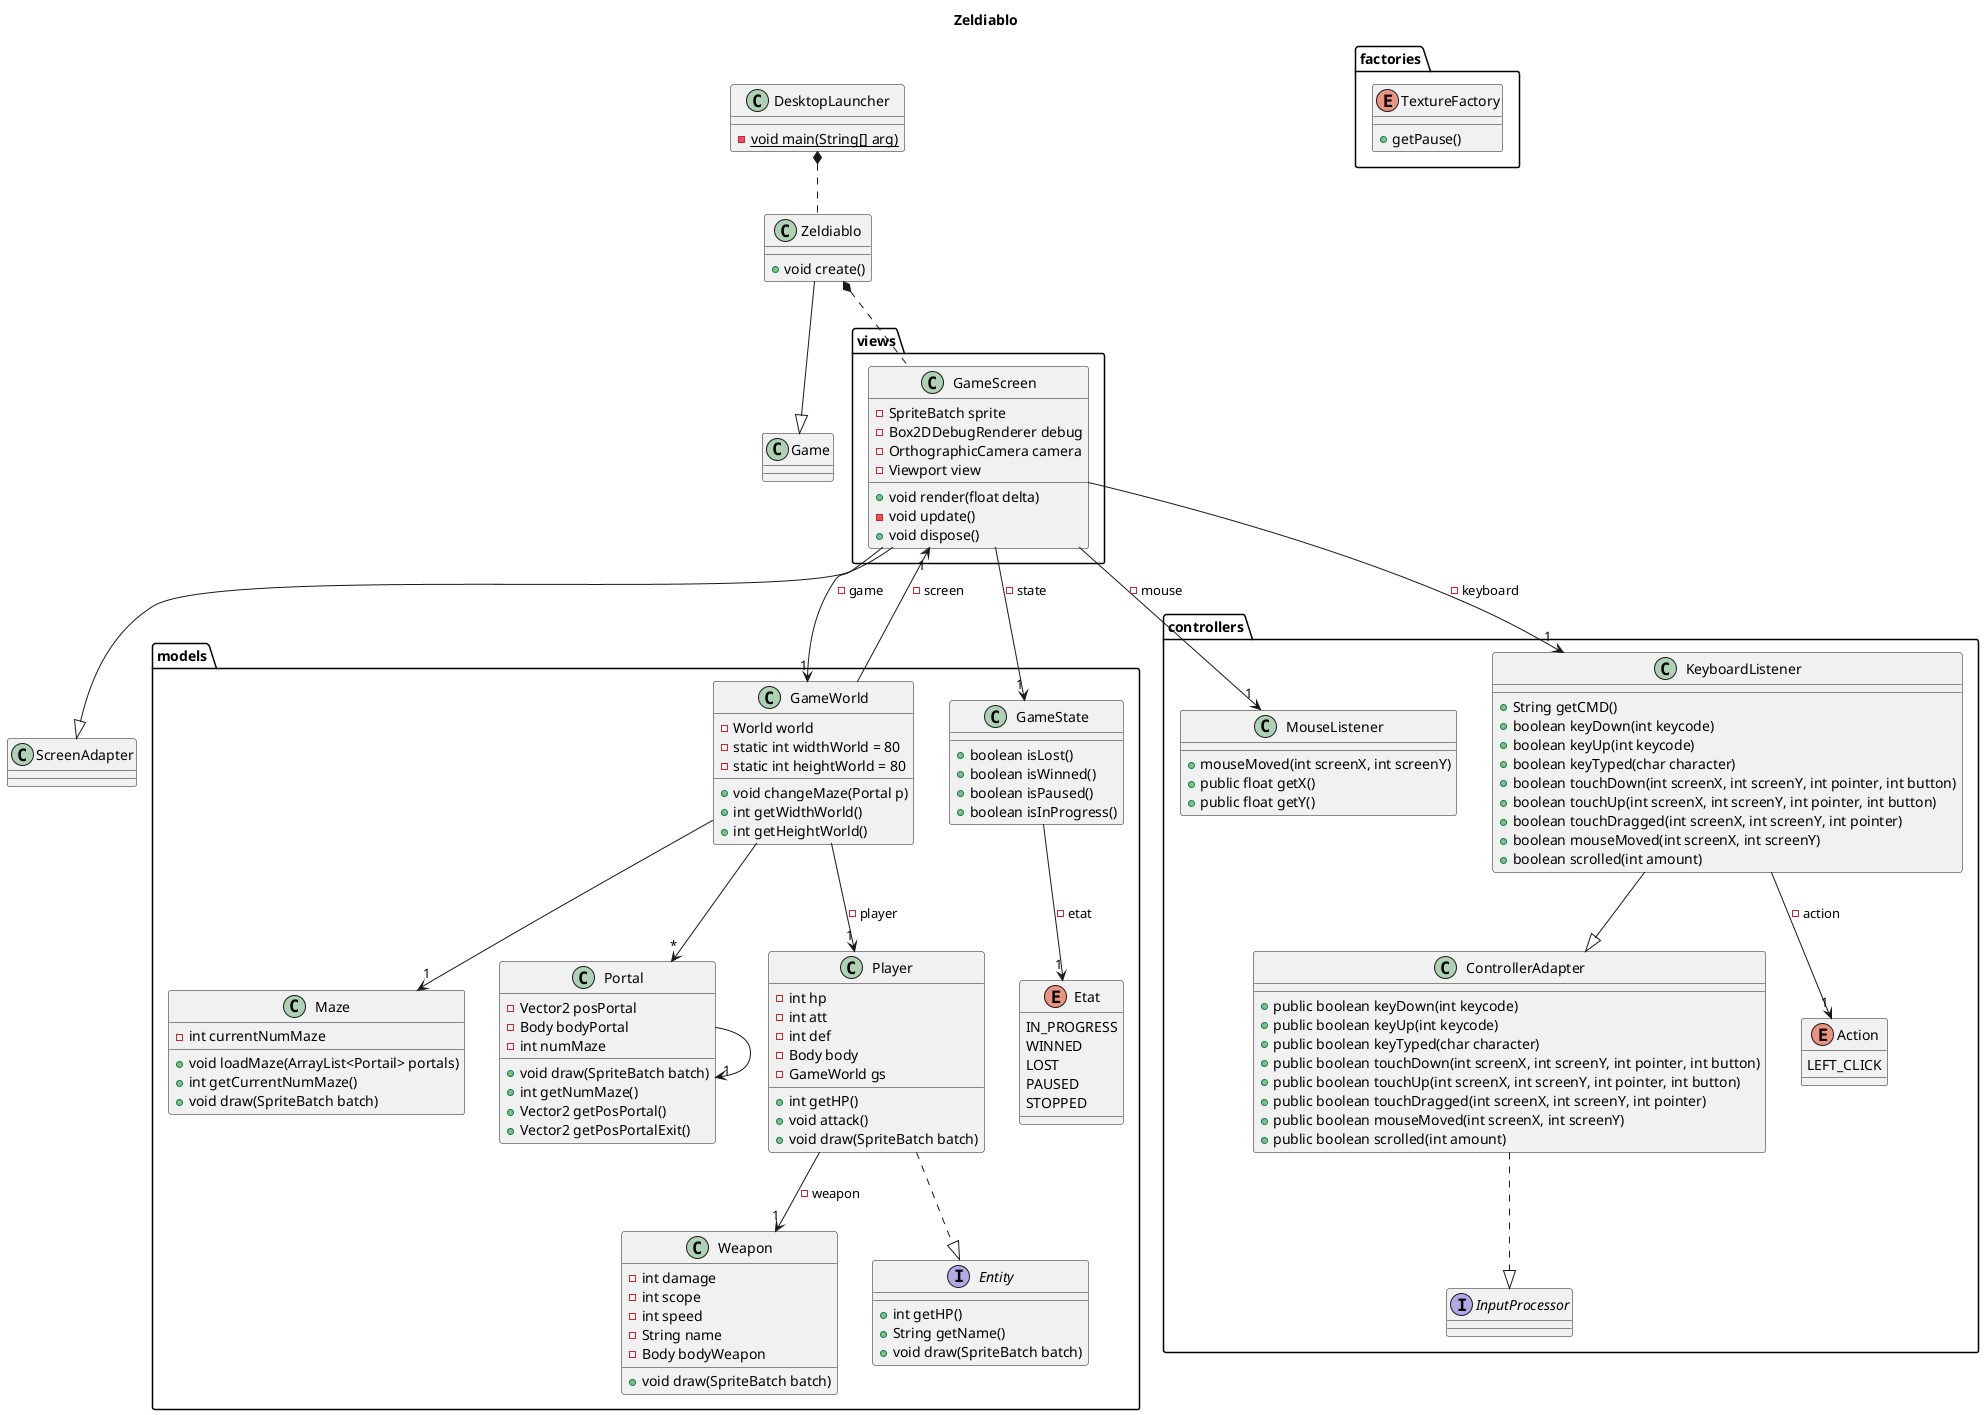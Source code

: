 @startuml

title Zeldiablo

class ScreenAdapter
class Game

class DesktopLauncher {
    - {static} void main(String[] arg)
}

class Zeldiablo {
    + void create()
}

package views {
    class GameScreen {
        - SpriteBatch sprite
        - Box2DDebugRenderer debug
        - OrthographicCamera camera
        - Viewport view
        + void render(float delta)
        - void update()
        + void dispose()
    }
}

package models {
    class GameWorld {
        - World world
        - static int widthWorld = 80
        - static int heightWorld = 80

        + void changeMaze(Portal p)
        + int getWidthWorld()
        + int getHeightWorld()
    }

    class GameState {
        + boolean isLost()
        + boolean isWinned()
        + boolean isPaused()
        + boolean isInProgress()
    }

    enum Etat {
        IN_PROGRESS
        WINNED
        LOST
        PAUSED
        STOPPED
    }

    interface Entity {
        + int getHP()
        + String getName()
        + void draw(SpriteBatch batch)
    }

    class Player {
        - int hp
        - int att
        - int def
        - Body body
        - GameWorld gs

        + int getHP()
        + void attack()
        + void draw(SpriteBatch batch)
    }

    class Weapon {
        - int damage
        - int scope
        - int speed
        - String name
        - Body bodyWeapon

        + void draw(SpriteBatch batch)
    }

    class Maze {
        - int currentNumMaze

        + void loadMaze(ArrayList<Portail> portals)
        + int getCurrentNumMaze()
        + void draw(SpriteBatch batch)
    }

    class Portal {
        - Vector2 posPortal
        - Body bodyPortal
        - int numMaze

        + void draw(SpriteBatch batch)
        + int getNumMaze()
        + Vector2 getPosPortal()
        + Vector2 getPosPortalExit()
    }
}

package factories {

    enum TextureFactory {
        + getPause()
    }

}

package controllers {
    class MouseListener {
        + mouseMoved(int screenX, int screenY)
        + public float getX()
        + public float getY()
    }

    class ControllerAdapter {
        + public boolean keyDown(int keycode)
        + public boolean keyUp(int keycode)
        + public boolean keyTyped(char character)
        + public boolean touchDown(int screenX, int screenY, int pointer, int button)
        + public boolean touchUp(int screenX, int screenY, int pointer, int button)
        + public boolean touchDragged(int screenX, int screenY, int pointer)
        + public boolean mouseMoved(int screenX, int screenY)
        + public boolean scrolled(int amount)
    }

    interface InputProcessor

    class KeyboardListener {
        + String getCMD()
        + boolean keyDown(int keycode)
        + boolean keyUp(int keycode)
        + boolean keyTyped(char character)
        + boolean touchDown(int screenX, int screenY, int pointer, int button)
        + boolean touchUp(int screenX, int screenY, int pointer, int button)
        + boolean touchDragged(int screenX, int screenY, int pointer)
        + boolean mouseMoved(int screenX, int screenY)
        + boolean scrolled(int amount)
    }

    enum Action {
        LEFT_CLICK
    }
}

DesktopLauncher *.. Zeldiablo

Zeldiablo --|> Game
GameScreen --|> ScreenAdapter

Zeldiablo *.. GameScreen


GameState --> "1" Etat: "- etat"

Player ..|> Entity
Player --> "1" Weapon: "- weapon"

Portal --> "1" Portal

GameScreen --> "1" GameWorld: "- game"
GameScreen --> "1" GameState: "- state"

GameWorld --> "1" GameScreen: "- screen"
GameWorld --> "1" Player: "- player"
GameWorld --> "1" Maze
GameWorld --> "*" Portal

KeyboardListener --> "1" Action: "- action"
KeyboardListener --|> ControllerAdapter
ControllerAdapter ..|> InputProcessor
GameScreen --> "1" KeyboardListener: "- keyboard"
GameScreen --> "1" MouseListener: "- mouse"

@enduml